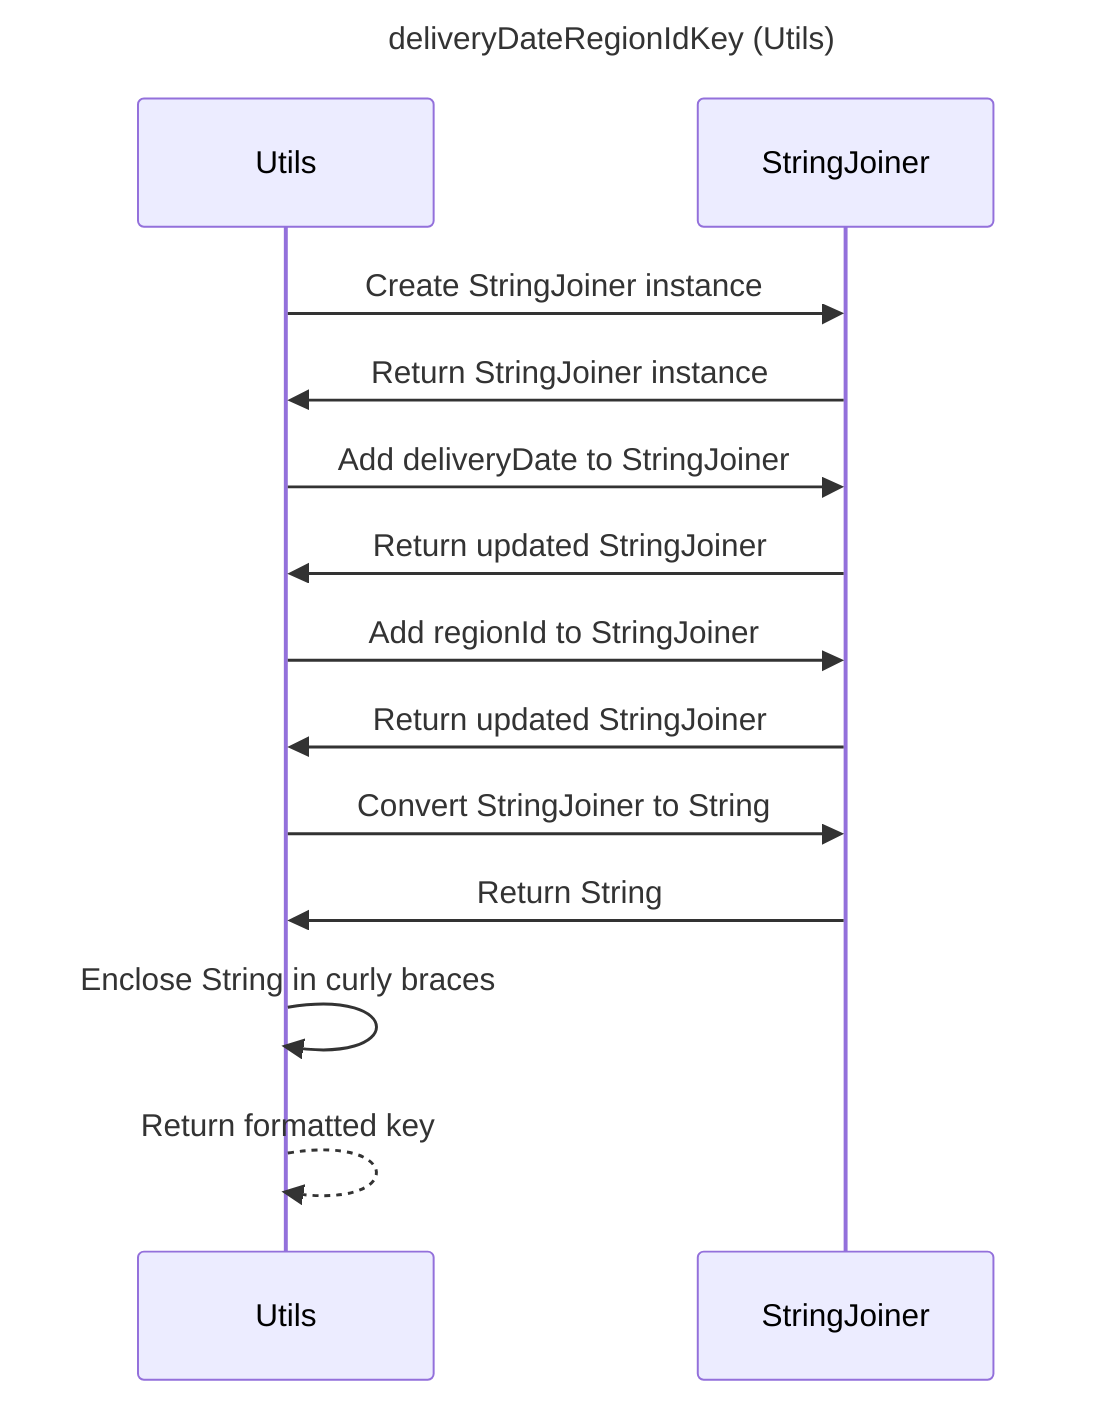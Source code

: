---
title: deliveryDateRegionIdKey (Utils)
---

sequenceDiagram
    participant Utils
    participant StringJoiner

    Utils->>StringJoiner: Create StringJoiner instance
    StringJoiner->>Utils: Return StringJoiner instance
    Utils->>StringJoiner: Add deliveryDate to StringJoiner
    StringJoiner->>Utils: Return updated StringJoiner
    Utils->>StringJoiner: Add regionId to StringJoiner
    StringJoiner->>Utils: Return updated StringJoiner
    Utils->>StringJoiner: Convert StringJoiner to String
    StringJoiner->>Utils: Return String
    Utils->>Utils: Enclose String in curly braces
    Utils-->>Utils: Return formatted key